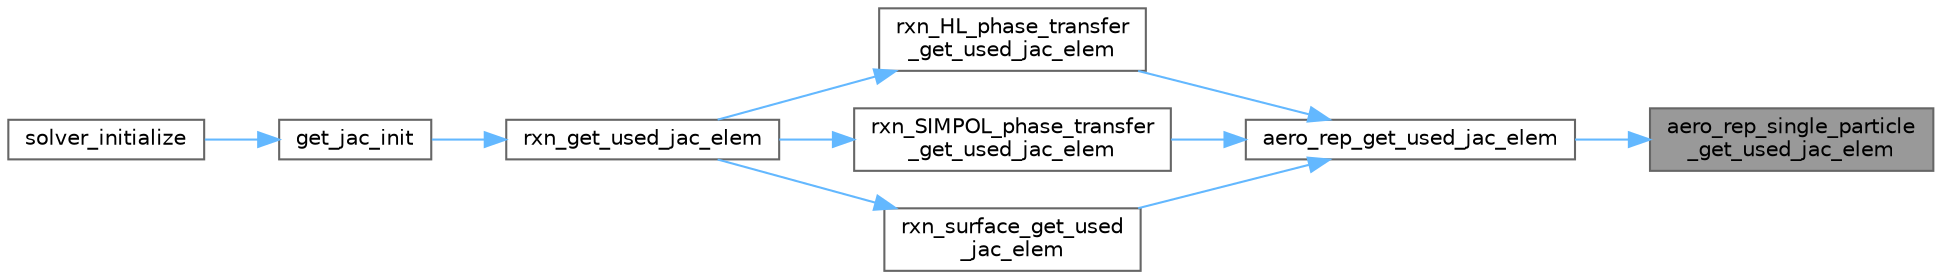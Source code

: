 digraph "aero_rep_single_particle_get_used_jac_elem"
{
 // LATEX_PDF_SIZE
  bgcolor="transparent";
  edge [fontname=Helvetica,fontsize=10,labelfontname=Helvetica,labelfontsize=10];
  node [fontname=Helvetica,fontsize=10,shape=box,height=0.2,width=0.4];
  rankdir="RL";
  Node1 [label="aero_rep_single_particle\l_get_used_jac_elem",height=0.2,width=0.4,color="gray40", fillcolor="grey60", style="filled", fontcolor="black",tooltip="Flag Jacobian elements used in calcualtions of mass and volume."];
  Node1 -> Node2 [dir="back",color="steelblue1",style="solid"];
  Node2 [label="aero_rep_get_used_jac_elem",height=0.2,width=0.4,color="grey40", fillcolor="white", style="filled",URL="$aero__rep__solver_8c.html#a020684f657e2d323f672bd5500ceae22",tooltip="Flag Jacobian elements used to calculated mass, volume, etc."];
  Node2 -> Node3 [dir="back",color="steelblue1",style="solid"];
  Node3 [label="rxn_HL_phase_transfer\l_get_used_jac_elem",height=0.2,width=0.4,color="grey40", fillcolor="white", style="filled",URL="$rxn___h_l__phase__transfer_8c.html#a6397153ebdffc297c0c43cb7dfb0e9ba",tooltip="Flag Jacobian elements used by this reaction."];
  Node3 -> Node4 [dir="back",color="steelblue1",style="solid"];
  Node4 [label="rxn_get_used_jac_elem",height=0.2,width=0.4,color="grey40", fillcolor="white", style="filled",URL="$rxn__solver_8c.html#a6816597d1e59964f558cfc82b004549e",tooltip="Get the Jacobian elements used by a particular reaction."];
  Node4 -> Node5 [dir="back",color="steelblue1",style="solid"];
  Node5 [label="get_jac_init",height=0.2,width=0.4,color="grey40", fillcolor="white", style="filled",URL="$camp__solver_8c.html#a5b485fa25356197023889f3795888e98",tooltip="Try to improve guesses of y sent to the linear solver."];
  Node5 -> Node6 [dir="back",color="steelblue1",style="solid"];
  Node6 [label="solver_initialize",height=0.2,width=0.4,color="grey40", fillcolor="white", style="filled",URL="$camp__solver_8c.html#a599ffdef916b139a1690bfd41aa386b6",tooltip="Solver initialization."];
  Node2 -> Node7 [dir="back",color="steelblue1",style="solid"];
  Node7 [label="rxn_SIMPOL_phase_transfer\l_get_used_jac_elem",height=0.2,width=0.4,color="grey40", fillcolor="white", style="filled",URL="$rxn___s_i_m_p_o_l__phase__transfer_8c.html#a1658944a83529b7d5e854920f235ed3b",tooltip="Flag Jacobian elements used by this reaction."];
  Node7 -> Node4 [dir="back",color="steelblue1",style="solid"];
  Node2 -> Node8 [dir="back",color="steelblue1",style="solid"];
  Node8 [label="rxn_surface_get_used\l_jac_elem",height=0.2,width=0.4,color="grey40", fillcolor="white", style="filled",URL="$rxn__surface_8c.html#a172e0e483115d10f868a1a68f7a664da",tooltip="Flag Jacobian elements used by this reaction."];
  Node8 -> Node4 [dir="back",color="steelblue1",style="solid"];
}
